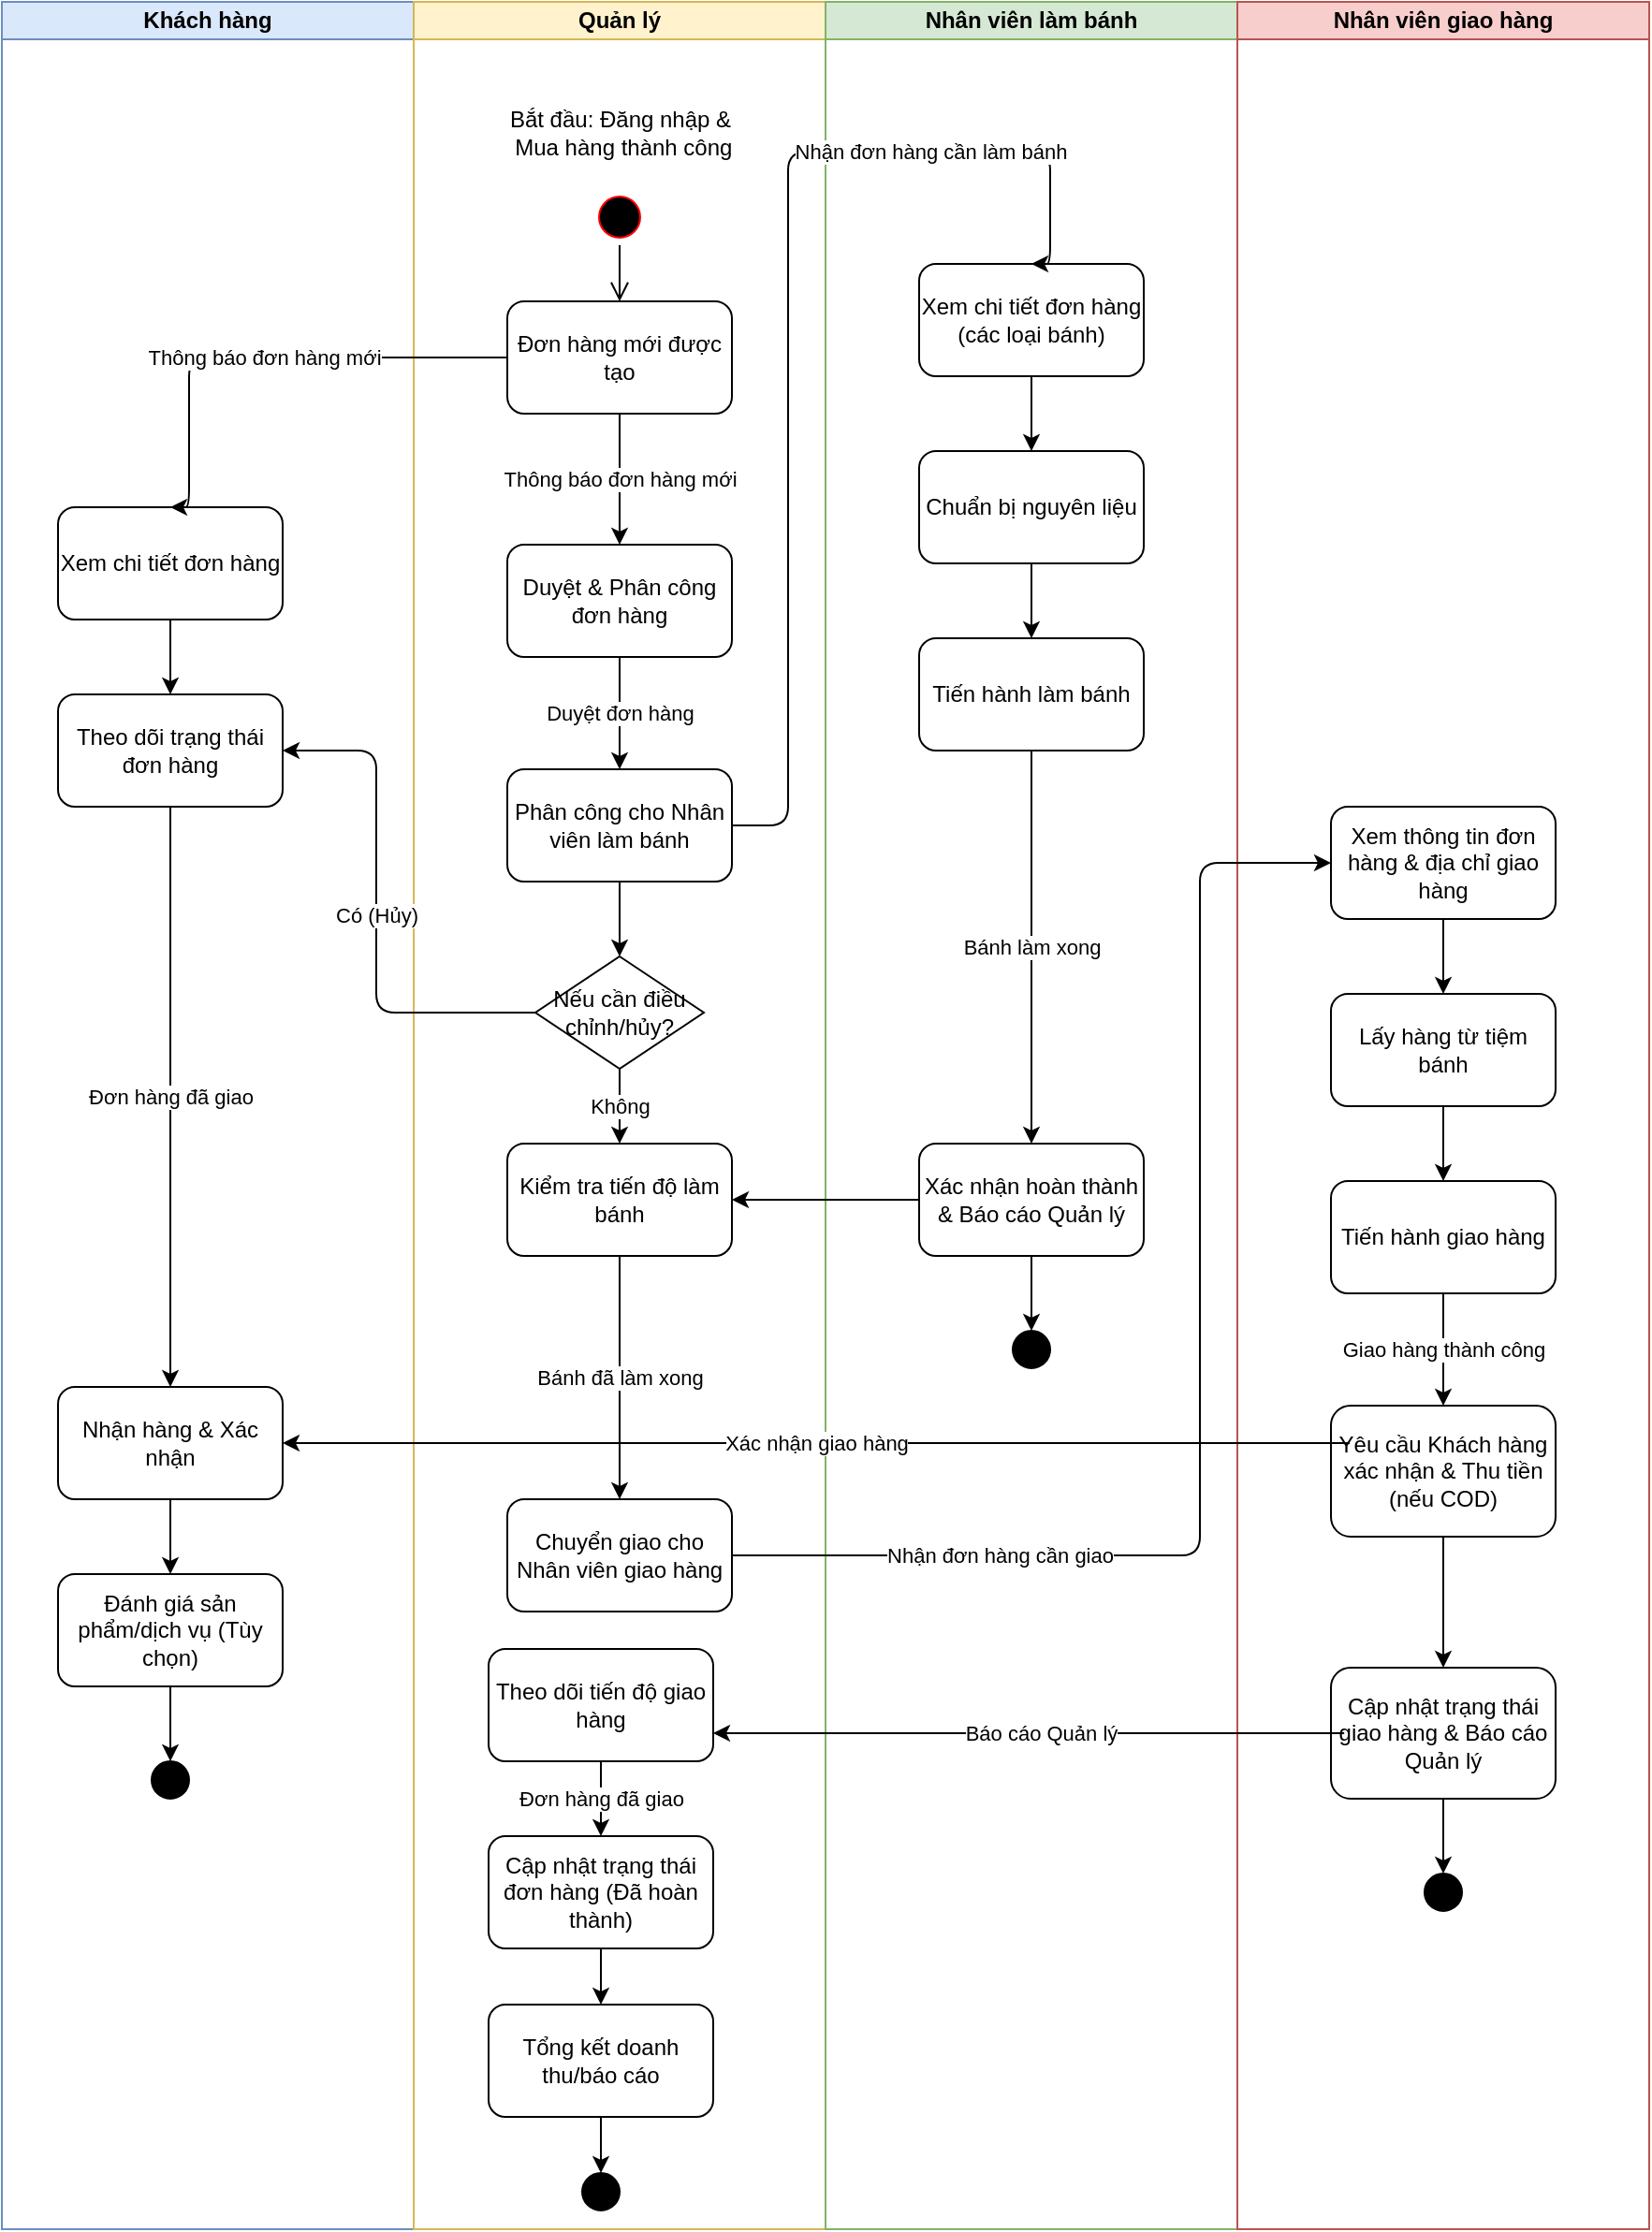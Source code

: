 <mxfile version="27.1.1">
  <diagram id="order_process_flow_vi" name="Sơ đồ Quy trình Xử lý Đơn hàng">
    <mxGraphModel dx="1639" dy="895" grid="1" gridSize="10" guides="1" tooltips="1" connect="1" arrows="1" fold="1" page="1" pageScale="1" pageWidth="1100" pageHeight="1400" math="0" shadow="0">
      <root>
        <mxCell id="0" />
        <mxCell id="1" parent="0" />
        <mxCell id="swimlane_customer" value="Khách hàng" style="swimlane;whiteSpace=wrap;html=1;startSize=20;fillColor=#DAE8FC;strokeColor=#6C8EBF;" parent="1" vertex="1">
          <mxGeometry x="40" y="50" width="220" height="1190" as="geometry" />
        </mxCell>
        <mxCell id="customer_view_order" value="Xem chi tiết đơn hàng" style="rounded=1;whiteSpace=wrap;html=1;" parent="swimlane_customer" vertex="1">
          <mxGeometry x="30" y="270" width="120" height="60" as="geometry" />
        </mxCell>
        <mxCell id="customer_track_order" value="Theo dõi trạng thái đơn hàng" style="rounded=1;whiteSpace=wrap;html=1;" parent="swimlane_customer" vertex="1">
          <mxGeometry x="30" y="370" width="120" height="60" as="geometry" />
        </mxCell>
        <mxCell id="customer_receive_confirm" value="Nhận hàng &amp; Xác nhận" style="rounded=1;whiteSpace=wrap;html=1;" parent="swimlane_customer" vertex="1">
          <mxGeometry x="30" y="740" width="120" height="60" as="geometry" />
        </mxCell>
        <mxCell id="customer_review_optional" value="Đánh giá sản phẩm/dịch vụ (Tùy chọn)" style="rounded=1;whiteSpace=wrap;html=1;" parent="swimlane_customer" vertex="1">
          <mxGeometry x="30" y="840" width="120" height="60" as="geometry" />
        </mxCell>
        <mxCell id="customer_end_node" value="" style="ellipse;whiteSpace=wrap;html=1;fillColor=#000000;strokeColor=#000000;" parent="swimlane_customer" vertex="1">
          <mxGeometry x="80" y="940" width="20" height="20" as="geometry" />
        </mxCell>
        <mxCell id="flow_customer_view_to_track" value="" style="endArrow=classic;html=1;exitX=0.5;exitY=1;entryX=0.5;entryY=0;" parent="swimlane_customer" source="customer_view_order" target="customer_track_order" edge="1">
          <mxGeometry width="50" height="50" relative="1" as="geometry">
            <mxPoint x="110" y="110" as="sourcePoint" />
            <mxPoint x="110" y="150" as="targetPoint" />
          </mxGeometry>
        </mxCell>
        <mxCell id="flow_customer_track_to_receive" value="Đơn hàng đã giao" style="endArrow=classic;html=1;exitX=0.5;exitY=1;entryX=0.5;entryY=0;" parent="swimlane_customer" source="customer_track_order" target="customer_receive_confirm" edge="1">
          <mxGeometry width="50" height="50" relative="1" as="geometry">
            <mxPoint x="110" y="210" as="sourcePoint" />
            <mxPoint x="110" y="250" as="targetPoint" />
          </mxGeometry>
        </mxCell>
        <mxCell id="flow_customer_receive_to_review" value="" style="endArrow=classic;html=1;exitX=0.5;exitY=1;entryX=0.5;entryY=0;" parent="swimlane_customer" source="customer_receive_confirm" target="customer_review_optional" edge="1">
          <mxGeometry width="50" height="50" relative="1" as="geometry">
            <mxPoint x="110" y="510" as="sourcePoint" />
            <mxPoint x="110" y="550" as="targetPoint" />
          </mxGeometry>
        </mxCell>
        <mxCell id="flow_customer_review_to_end" value="" style="endArrow=classic;html=1;exitX=0.5;exitY=1;entryX=0.5;entryY=0;" parent="swimlane_customer" source="customer_review_optional" target="customer_end_node" edge="1">
          <mxGeometry width="50" height="50" relative="1" as="geometry">
            <mxPoint x="110" y="610" as="sourcePoint" />
            <mxPoint x="110" y="650" as="targetPoint" />
          </mxGeometry>
        </mxCell>
        <mxCell id="swimlane_manager" value="Quản lý" style="swimlane;whiteSpace=wrap;html=1;startSize=20;fillColor=#FFF2CC;strokeColor=#D6B656;" parent="1" vertex="1">
          <mxGeometry x="260" y="50" width="220" height="1190" as="geometry" />
        </mxCell>
        <mxCell id="flow_manager_review_to_assign_baker" value="Duyệt đơn hàng" style="endArrow=classic;html=1;exitX=0.5;exitY=1;entryX=0.5;entryY=0;" parent="swimlane_manager" source="manager_review_assign" target="manager_assign_baker" edge="1">
          <mxGeometry width="50" height="50" relative="1" as="geometry">
            <mxPoint x="110" y="110" as="sourcePoint" />
            <mxPoint x="110" y="150" as="targetPoint" />
          </mxGeometry>
        </mxCell>
        <mxCell id="flow_manager_check_baking_to_handover" value="Bánh đã làm xong" style="endArrow=classic;html=1;exitX=0.5;exitY=1;entryX=0.5;entryY=0;" parent="swimlane_manager" source="manager_check_baking_progress" target="manager_handover_delivery" edge="1">
          <mxGeometry width="50" height="50" relative="1" as="geometry">
            <mxPoint x="110" y="410" as="sourcePoint" />
            <mxPoint x="110" y="450" as="targetPoint" />
          </mxGeometry>
        </mxCell>
        <mxCell id="flow_manager_track_delivery_to_update_status" value="Đơn hàng đã giao" style="endArrow=classic;html=1;exitX=0.5;exitY=1;entryX=0.5;entryY=0;" parent="swimlane_manager" source="manager_track_delivery" target="manager_update_status" edge="1">
          <mxGeometry width="50" height="50" relative="1" as="geometry">
            <mxPoint x="110" y="710" as="sourcePoint" />
            <mxPoint x="110" y="750" as="targetPoint" />
          </mxGeometry>
        </mxCell>
        <mxCell id="flow_manager_update_status_to_report" value="" style="endArrow=classic;html=1;exitX=0.5;exitY=1;entryX=0.5;entryY=0;" parent="swimlane_manager" source="manager_update_status" target="manager_report" edge="1">
          <mxGeometry width="50" height="50" relative="1" as="geometry">
            <mxPoint x="110" y="810" as="sourcePoint" />
            <mxPoint x="110" y="850" as="targetPoint" />
          </mxGeometry>
        </mxCell>
        <mxCell id="flow_manager_report_to_end" value="" style="endArrow=classic;html=1;exitX=0.5;exitY=1;entryX=0.5;entryY=0;" parent="swimlane_manager" source="manager_report" target="manager_end_node" edge="1">
          <mxGeometry width="50" height="50" relative="1" as="geometry">
            <mxPoint x="110" y="910" as="sourcePoint" />
            <mxPoint x="110" y="940" as="targetPoint" />
          </mxGeometry>
        </mxCell>
        <mxCell id="flow_manager_assign_to_decision" value="" style="endArrow=classic;html=1;exitX=0.5;exitY=1;entryX=0.5;entryY=0;" parent="swimlane_manager" source="manager_assign_baker" target="manager_decision_cancel" edge="1">
          <mxGeometry width="50" height="50" relative="1" as="geometry">
            <mxPoint x="110" y="210" as="sourcePoint" />
            <mxPoint x="110" y="250" as="targetPoint" />
          </mxGeometry>
        </mxCell>
        <mxCell id="flow_decision_to_check_baking_yes" value="Không" style="endArrow=classic;html=1;exitX=0.5;exitY=1;entryX=0.5;entryY=0;" parent="swimlane_manager" source="manager_decision_cancel" target="manager_check_baking_progress" edge="1">
          <mxGeometry width="50" height="50" relative="1" as="geometry">
            <mxPoint x="110" y="310" as="sourcePoint" />
            <mxPoint x="110" y="350" as="targetPoint" />
          </mxGeometry>
        </mxCell>
        <mxCell id="flow_order_created_to_manager_review" value="Thông báo đơn hàng mới" style="endArrow=classic;html=1;exitX=0.5;exitY=1;entryX=0.5;entryY=0;" parent="swimlane_manager" source="order_created_activity" target="manager_review_assign" edge="1">
          <mxGeometry width="50" height="50" relative="1" as="geometry">
            <mxPoint x="110" y="220" as="sourcePoint" />
            <mxPoint x="110" y="240" as="targetPoint" />
          </mxGeometry>
        </mxCell>
        <mxCell id="yBXTgzc2NDiFwJCppLHH-3" value="" style="edgeStyle=orthogonalEdgeStyle;html=1;verticalAlign=bottom;endArrow=open;endSize=8;strokeColor=light-dark(#000000, #ff9090);rounded=0;entryX=0.5;entryY=0;entryDx=0;entryDy=0;" edge="1" source="yBXTgzc2NDiFwJCppLHH-2" parent="swimlane_manager" target="order_created_activity">
          <mxGeometry relative="1" as="geometry">
            <mxPoint x="25" y="140" as="targetPoint" />
          </mxGeometry>
        </mxCell>
        <mxCell id="manager_end_node" value="" style="ellipse;whiteSpace=wrap;html=1;fillColor=#000000;strokeColor=#000000;" parent="swimlane_manager" vertex="1">
          <mxGeometry x="90" y="1160" width="20" height="20" as="geometry" />
        </mxCell>
        <mxCell id="manager_report" value="Tổng kết doanh thu/báo cáo" style="rounded=1;whiteSpace=wrap;html=1;" parent="swimlane_manager" vertex="1">
          <mxGeometry x="40" y="1070" width="120" height="60" as="geometry" />
        </mxCell>
        <mxCell id="manager_update_status" value="Cập nhật trạng thái đơn hàng (Đã hoàn thành)" style="rounded=1;whiteSpace=wrap;html=1;" parent="swimlane_manager" vertex="1">
          <mxGeometry x="40" y="980" width="120" height="60" as="geometry" />
        </mxCell>
        <mxCell id="manager_track_delivery" value="Theo dõi tiến độ giao hàng" style="rounded=1;whiteSpace=wrap;html=1;" parent="swimlane_manager" vertex="1">
          <mxGeometry x="40" y="880" width="120" height="60" as="geometry" />
        </mxCell>
        <mxCell id="manager_handover_delivery" value="Chuyển giao cho Nhân viên giao hàng" style="rounded=1;whiteSpace=wrap;html=1;" parent="swimlane_manager" vertex="1">
          <mxGeometry x="50" y="800" width="120" height="60" as="geometry" />
        </mxCell>
        <mxCell id="manager_check_baking_progress" value="Kiểm tra tiến độ làm bánh" style="rounded=1;whiteSpace=wrap;html=1;" parent="swimlane_manager" vertex="1">
          <mxGeometry x="50" y="610" width="120" height="60" as="geometry" />
        </mxCell>
        <mxCell id="manager_decision_cancel" value="Nếu cần điều chỉnh/hủy?" style="rhombus;whiteSpace=wrap;html=1;align=center;" parent="swimlane_manager" vertex="1">
          <mxGeometry x="65" y="510" width="90" height="60" as="geometry" />
        </mxCell>
        <mxCell id="manager_assign_baker" value="Phân công cho Nhân viên làm bánh" style="rounded=1;whiteSpace=wrap;html=1;" parent="swimlane_manager" vertex="1">
          <mxGeometry x="50" y="410" width="120" height="60" as="geometry" />
        </mxCell>
        <mxCell id="manager_review_assign" value="Duyệt &amp; Phân công đơn hàng" style="rounded=1;whiteSpace=wrap;html=1;" parent="swimlane_manager" vertex="1">
          <mxGeometry x="50" y="290" width="120" height="60" as="geometry" />
        </mxCell>
        <mxCell id="order_created_activity" value="Đơn hàng mới được tạo" style="rounded=1;whiteSpace=wrap;html=1;" parent="swimlane_manager" vertex="1">
          <mxGeometry x="50" y="160" width="120" height="60" as="geometry" />
        </mxCell>
        <mxCell id="yBXTgzc2NDiFwJCppLHH-2" value="" style="ellipse;html=1;shape=startState;fillColor=#000000;strokeColor=#ff0000;" vertex="1" parent="swimlane_manager">
          <mxGeometry x="95" y="100" width="30" height="30" as="geometry" />
        </mxCell>
        <mxCell id="start_label" value="Bắt đầu: Đăng nhập &amp;amp;&lt;div&gt;&amp;nbsp;Mua hàng thành công&lt;/div&gt;" style="text;html=1;align=center;verticalAlign=middle;resizable=0;points=[];autosize=1;strokeColor=none;fillColor=none;" parent="swimlane_manager" vertex="1">
          <mxGeometry x="40" y="50" width="140" height="40" as="geometry" />
        </mxCell>
        <mxCell id="swimlane_baker" value="Nhân viên làm bánh" style="swimlane;whiteSpace=wrap;html=1;startSize=20;fillColor=#D5E8D4;strokeColor=#82B366;" parent="1" vertex="1">
          <mxGeometry x="480" y="50" width="220" height="1190" as="geometry" />
        </mxCell>
        <mxCell id="baker_view_order" value="Xem chi tiết đơn hàng (các loại bánh)" style="rounded=1;whiteSpace=wrap;html=1;" parent="swimlane_baker" vertex="1">
          <mxGeometry x="50" y="140" width="120" height="60" as="geometry" />
        </mxCell>
        <mxCell id="baker_prepare_ingredients" value="Chuẩn bị nguyên liệu" style="rounded=1;whiteSpace=wrap;html=1;" parent="swimlane_baker" vertex="1">
          <mxGeometry x="50" y="240" width="120" height="60" as="geometry" />
        </mxCell>
        <mxCell id="baker_bake" value="Tiến hành làm bánh" style="rounded=1;whiteSpace=wrap;html=1;" parent="swimlane_baker" vertex="1">
          <mxGeometry x="50" y="340" width="120" height="60" as="geometry" />
        </mxCell>
        <mxCell id="baker_confirm_report" value="Xác nhận hoàn thành &amp; Báo cáo Quản lý" style="rounded=1;whiteSpace=wrap;html=1;" parent="swimlane_baker" vertex="1">
          <mxGeometry x="50" y="610" width="120" height="60" as="geometry" />
        </mxCell>
        <mxCell id="baker_end_node" value="" style="ellipse;whiteSpace=wrap;html=1;fillColor=#000000;strokeColor=#000000;" parent="swimlane_baker" vertex="1">
          <mxGeometry x="100" y="710" width="20" height="20" as="geometry" />
        </mxCell>
        <mxCell id="flow_baker_view_to_prepare" value="" style="endArrow=classic;html=1;exitX=0.5;exitY=1;entryX=0.5;entryY=0;" parent="swimlane_baker" source="baker_view_order" target="baker_prepare_ingredients" edge="1">
          <mxGeometry width="50" height="50" relative="1" as="geometry">
            <mxPoint x="110" y="110" as="sourcePoint" />
            <mxPoint x="110" y="150" as="targetPoint" />
          </mxGeometry>
        </mxCell>
        <mxCell id="flow_baker_prepare_to_bake" value="" style="endArrow=classic;html=1;exitX=0.5;exitY=1;entryX=0.5;entryY=0;" parent="swimlane_baker" source="baker_prepare_ingredients" target="baker_bake" edge="1">
          <mxGeometry width="50" height="50" relative="1" as="geometry">
            <mxPoint x="110" y="210" as="sourcePoint" />
            <mxPoint x="110" y="250" as="targetPoint" />
          </mxGeometry>
        </mxCell>
        <mxCell id="flow_baker_bake_to_confirm" value="Bánh làm xong" style="endArrow=classic;html=1;exitX=0.5;exitY=1;entryX=0.5;entryY=0;" parent="swimlane_baker" source="baker_bake" target="baker_confirm_report" edge="1">
          <mxGeometry width="50" height="50" relative="1" as="geometry">
            <mxPoint x="110" y="310" as="sourcePoint" />
            <mxPoint x="110" y="350" as="targetPoint" />
          </mxGeometry>
        </mxCell>
        <mxCell id="flow_baker_confirm_to_end" value="" style="endArrow=classic;html=1;exitX=0.5;exitY=1;entryX=0.5;entryY=0;" parent="swimlane_baker" source="baker_confirm_report" target="baker_end_node" edge="1">
          <mxGeometry width="50" height="50" relative="1" as="geometry">
            <mxPoint x="110" y="410" as="sourcePoint" />
            <mxPoint x="110" y="450" as="targetPoint" />
          </mxGeometry>
        </mxCell>
        <mxCell id="swimlane_delivery" value="Nhân viên giao hàng" style="swimlane;whiteSpace=wrap;html=1;startSize=20;fillColor=#F8CECC;strokeColor=#B85450;" parent="1" vertex="1">
          <mxGeometry x="700" y="50" width="220" height="1190" as="geometry" />
        </mxCell>
        <mxCell id="delivery_view_order" value="Xem thông tin đơn hàng &amp; địa chỉ giao hàng" style="rounded=1;whiteSpace=wrap;html=1;" parent="swimlane_delivery" vertex="1">
          <mxGeometry x="50" y="430" width="120" height="60" as="geometry" />
        </mxCell>
        <mxCell id="delivery_pickup_order" value="Lấy hàng từ tiệm bánh" style="rounded=1;whiteSpace=wrap;html=1;" parent="swimlane_delivery" vertex="1">
          <mxGeometry x="50" y="530" width="120" height="60" as="geometry" />
        </mxCell>
        <mxCell id="delivery_deliver_order" value="Tiến hành giao hàng" style="rounded=1;whiteSpace=wrap;html=1;" parent="swimlane_delivery" vertex="1">
          <mxGeometry x="50" y="630" width="120" height="60" as="geometry" />
        </mxCell>
        <mxCell id="delivery_confirm_payment" value="Yêu cầu Khách hàng xác nhận &amp; Thu tiền (nếu COD)" style="rounded=1;whiteSpace=wrap;html=1;" parent="swimlane_delivery" vertex="1">
          <mxGeometry x="50" y="750" width="120" height="70" as="geometry" />
        </mxCell>
        <mxCell id="delivery_update_report" value="Cập nhật trạng thái giao hàng &amp; Báo cáo Quản lý" style="rounded=1;whiteSpace=wrap;html=1;" parent="swimlane_delivery" vertex="1">
          <mxGeometry x="50" y="890" width="120" height="70" as="geometry" />
        </mxCell>
        <mxCell id="delivery_end_node" value="" style="ellipse;whiteSpace=wrap;html=1;fillColor=#000000;strokeColor=#000000;" parent="swimlane_delivery" vertex="1">
          <mxGeometry x="100" y="1000" width="20" height="20" as="geometry" />
        </mxCell>
        <mxCell id="flow_delivery_view_to_pickup" value="" style="endArrow=classic;html=1;exitX=0.5;exitY=1;entryX=0.5;entryY=0;" parent="swimlane_delivery" source="delivery_view_order" target="delivery_pickup_order" edge="1">
          <mxGeometry width="50" height="50" relative="1" as="geometry">
            <mxPoint x="110" y="110" as="sourcePoint" />
            <mxPoint x="110" y="150" as="targetPoint" />
          </mxGeometry>
        </mxCell>
        <mxCell id="flow_delivery_pickup_to_deliver" value="" style="endArrow=classic;html=1;exitX=0.5;exitY=1;entryX=0.5;entryY=0;" parent="swimlane_delivery" source="delivery_pickup_order" target="delivery_deliver_order" edge="1">
          <mxGeometry width="50" height="50" relative="1" as="geometry">
            <mxPoint x="110" y="210" as="sourcePoint" />
            <mxPoint x="110" y="250" as="targetPoint" />
          </mxGeometry>
        </mxCell>
        <mxCell id="flow_delivery_deliver_to_confirm_payment" value="Giao hàng thành công" style="endArrow=classic;html=1;exitX=0.5;exitY=1;entryX=0.5;entryY=0;" parent="swimlane_delivery" source="delivery_deliver_order" target="delivery_confirm_payment" edge="1">
          <mxGeometry width="50" height="50" relative="1" as="geometry">
            <mxPoint x="110" y="310" as="sourcePoint" />
            <mxPoint x="110" y="350" as="targetPoint" />
          </mxGeometry>
        </mxCell>
        <mxCell id="flow_delivery_confirm_to_update_report" value="" style="endArrow=classic;html=1;exitX=0.5;exitY=1;entryX=0.5;entryY=0;" parent="swimlane_delivery" source="delivery_confirm_payment" target="delivery_update_report" edge="1">
          <mxGeometry width="50" height="50" relative="1" as="geometry">
            <mxPoint x="110" y="420" as="sourcePoint" />
            <mxPoint x="110" y="450" as="targetPoint" />
          </mxGeometry>
        </mxCell>
        <mxCell id="flow_delivery_update_to_end" value="" style="endArrow=classic;html=1;exitX=0.5;exitY=1;entryX=0.5;entryY=0;" parent="swimlane_delivery" source="delivery_update_report" target="delivery_end_node" edge="1">
          <mxGeometry width="50" height="50" relative="1" as="geometry">
            <mxPoint x="110" y="520" as="sourcePoint" />
            <mxPoint x="110" y="550" as="targetPoint" />
          </mxGeometry>
        </mxCell>
        <mxCell id="flow_order_created_to_customer_view" value="Thông báo đơn hàng mới" style="endArrow=classic;html=1;exitX=0;exitY=0.5;entryX=0.5;entryY=0;edgeStyle=orthogonalEdgeStyle;exitDx=0;exitDy=0;" parent="1" source="order_created_activity" target="customer_view_order" edge="1">
          <mxGeometry width="50" height="50" relative="1" as="geometry">
            <mxPoint x="390" y="130" as="sourcePoint" />
            <mxPoint x="390" y="150" as="targetPoint" />
            <Array as="points">
              <mxPoint x="140" y="240" />
            </Array>
          </mxGeometry>
        </mxCell>
        <mxCell id="flow_manager_assign_to_baker_view" value="Nhận đơn hàng cần làm bánh" style="endArrow=classic;html=1;exitX=1;exitY=0.5;entryX=0.5;entryY=0;edgeStyle=orthogonalEdgeStyle;exitDx=0;exitDy=0;" parent="1" source="manager_assign_baker" target="baker_view_order" edge="1">
          <mxGeometry x="0.552" width="50" height="50" relative="1" as="geometry">
            <mxPoint x="390" y="210" as="sourcePoint" />
            <mxPoint x="390" y="250" as="targetPoint" />
            <Array as="points">
              <mxPoint x="460" y="490" />
              <mxPoint x="460" y="130" />
              <mxPoint x="600" y="130" />
            </Array>
            <mxPoint as="offset" />
          </mxGeometry>
        </mxCell>
        <mxCell id="flow_baker_confirm_to_manager_check" value="" style="endArrow=classic;html=1;exitX=0;exitY=0.5;entryX=1;entryY=0.5;edgeStyle=orthogonalEdgeStyle;exitDx=0;exitDy=0;entryDx=0;entryDy=0;" parent="1" source="baker_confirm_report" target="manager_check_baking_progress" edge="1">
          <mxGeometry width="50" height="50" relative="1" as="geometry">
            <mxPoint x="550" y="350" as="sourcePoint" />
            <mxPoint x="550" y="370" as="targetPoint" />
          </mxGeometry>
        </mxCell>
        <mxCell id="flow_delivery_confirm_to_customer_receive" value="Xác nhận giao hàng" style="endArrow=classic;html=1;entryX=1;entryY=0.5;edgeStyle=orthogonalEdgeStyle;" parent="1" target="customer_receive_confirm" edge="1">
          <mxGeometry x="0.002" width="50" height="50" relative="1" as="geometry">
            <mxPoint x="760" y="820" as="sourcePoint" />
            <mxPoint x="710" y="385" as="targetPoint" />
            <Array as="points">
              <mxPoint x="760" y="820" />
            </Array>
            <mxPoint as="offset" />
          </mxGeometry>
        </mxCell>
        <mxCell id="flow_delivery_update_to_manager_track" value="Báo cáo Quản lý" style="endArrow=classic;html=1;exitX=0;exitY=0.5;entryX=1;entryY=0.75;edgeStyle=orthogonalEdgeStyle;exitDx=0;exitDy=0;entryDx=0;entryDy=0;" parent="1" source="delivery_update_report" target="manager_track_delivery" edge="1">
          <mxGeometry width="50" height="50" relative="1" as="geometry">
            <mxPoint x="770" y="450" as="sourcePoint" />
            <mxPoint x="770" y="470" as="targetPoint" />
            <Array as="points">
              <mxPoint x="760" y="975" />
            </Array>
          </mxGeometry>
        </mxCell>
        <mxCell id="flow_decision_to_customer_notify_cancel" value="Có (Hủy)" style="endArrow=classic;html=1;exitX=0;exitY=0.5;entryX=1;entryY=0.5;edgeStyle=orthogonalEdgeStyle;" parent="1" source="manager_decision_cancel" target="customer_track_order" edge="1">
          <mxGeometry width="50" height="50" relative="1" as="geometry">
            <mxPoint x="270" y="280" as="sourcePoint" />
            <mxPoint x="270" y="280" as="targetPoint" />
            <Array as="points">
              <mxPoint x="240" y="590" />
              <mxPoint x="240" y="450" />
            </Array>
          </mxGeometry>
        </mxCell>
        <mxCell id="flow_manager_handover_to_delivery_view" value="Nhận đơn hàng cần giao" style="endArrow=classic;html=1;exitX=1;exitY=0.5;entryX=0;entryY=0.5;edgeStyle=orthogonalEdgeStyle;exitDx=0;exitDy=0;entryDx=0;entryDy=0;" parent="1" source="manager_handover_delivery" target="delivery_view_order" edge="1">
          <mxGeometry x="-0.586" width="50" height="50" relative="1" as="geometry">
            <mxPoint x="480" y="885" as="sourcePoint" />
            <mxPoint x="800" y="515" as="targetPoint" />
            <Array as="points">
              <mxPoint x="680" y="880" />
              <mxPoint x="680" y="510" />
            </Array>
            <mxPoint as="offset" />
          </mxGeometry>
        </mxCell>
      </root>
    </mxGraphModel>
  </diagram>
</mxfile>
